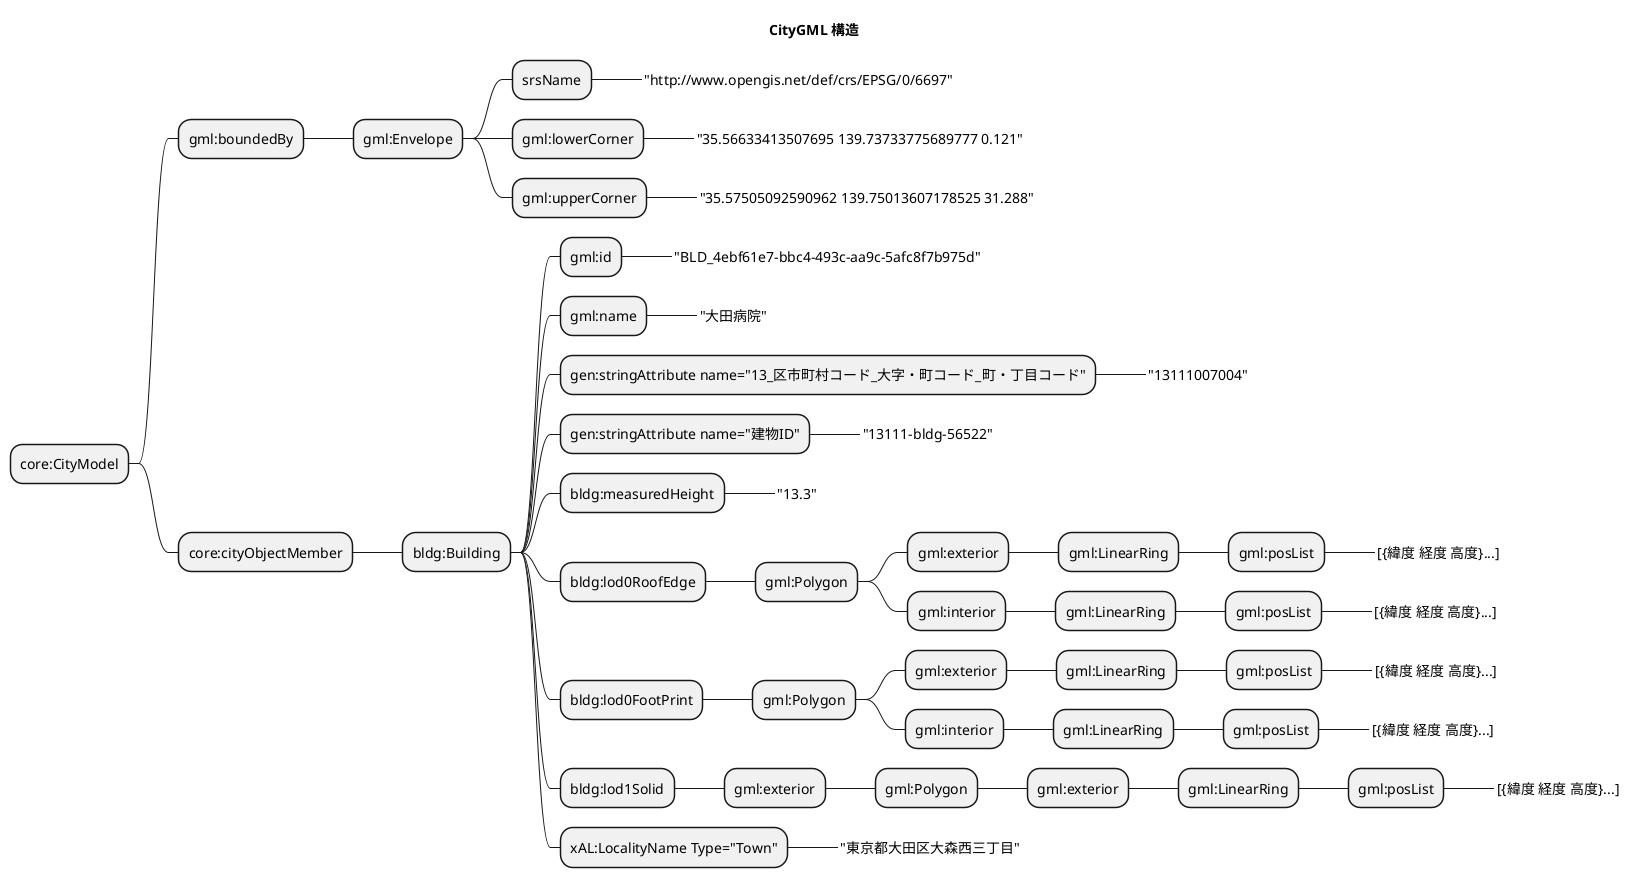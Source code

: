 @startmindmap
title CityGML 構造

* core:CityModel
** gml:boundedBy
*** gml:Envelope
**** srsName
*****_ "http://www.opengis.net/def/crs/EPSG/0/6697"
**** gml:lowerCorner
*****_ "35.56633413507695 139.73733775689777 0.121"
**** gml:upperCorner
*****_ "35.57505092590962 139.75013607178525 31.288"

** core:cityObjectMember
*** bldg:Building
**** gml:id
*****_ "BLD_4ebf61e7-bbc4-493c-aa9c-5afc8f7b975d"
**** gml:name
*****_ "大田病院"
**** gen:stringAttribute name="13_区市町村コード_大字・町コード_町・丁目コード"
*****_ "13111007004"
**** gen:stringAttribute name="建物ID"
*****_ "13111-bldg-56522"

**** bldg:measuredHeight
*****_ "13.3"

**** bldg:lod0RoofEdge
***** gml:Polygon
****** gml:exterior
******* gml:LinearRing
******** gml:posList
*********_ [{緯度 経度 高度}...]
****** gml:interior
******* gml:LinearRing
******** gml:posList
*********_ [{緯度 経度 高度}...]

**** bldg:lod0FootPrint
***** gml:Polygon
****** gml:exterior
******* gml:LinearRing
******** gml:posList
*********_ [{緯度 経度 高度}...]
****** gml:interior
******* gml:LinearRing
******** gml:posList
*********_ [{緯度 経度 高度}...]

**** bldg:lod1Solid
***** gml:exterior
****** gml:Polygon
******* gml:exterior
******** gml:LinearRing
********* gml:posList
**********_ [{緯度 経度 高度}...]

**** xAL:LocalityName Type="Town"
*****_ "東京都大田区大森西三丁目"

@endmindmap
